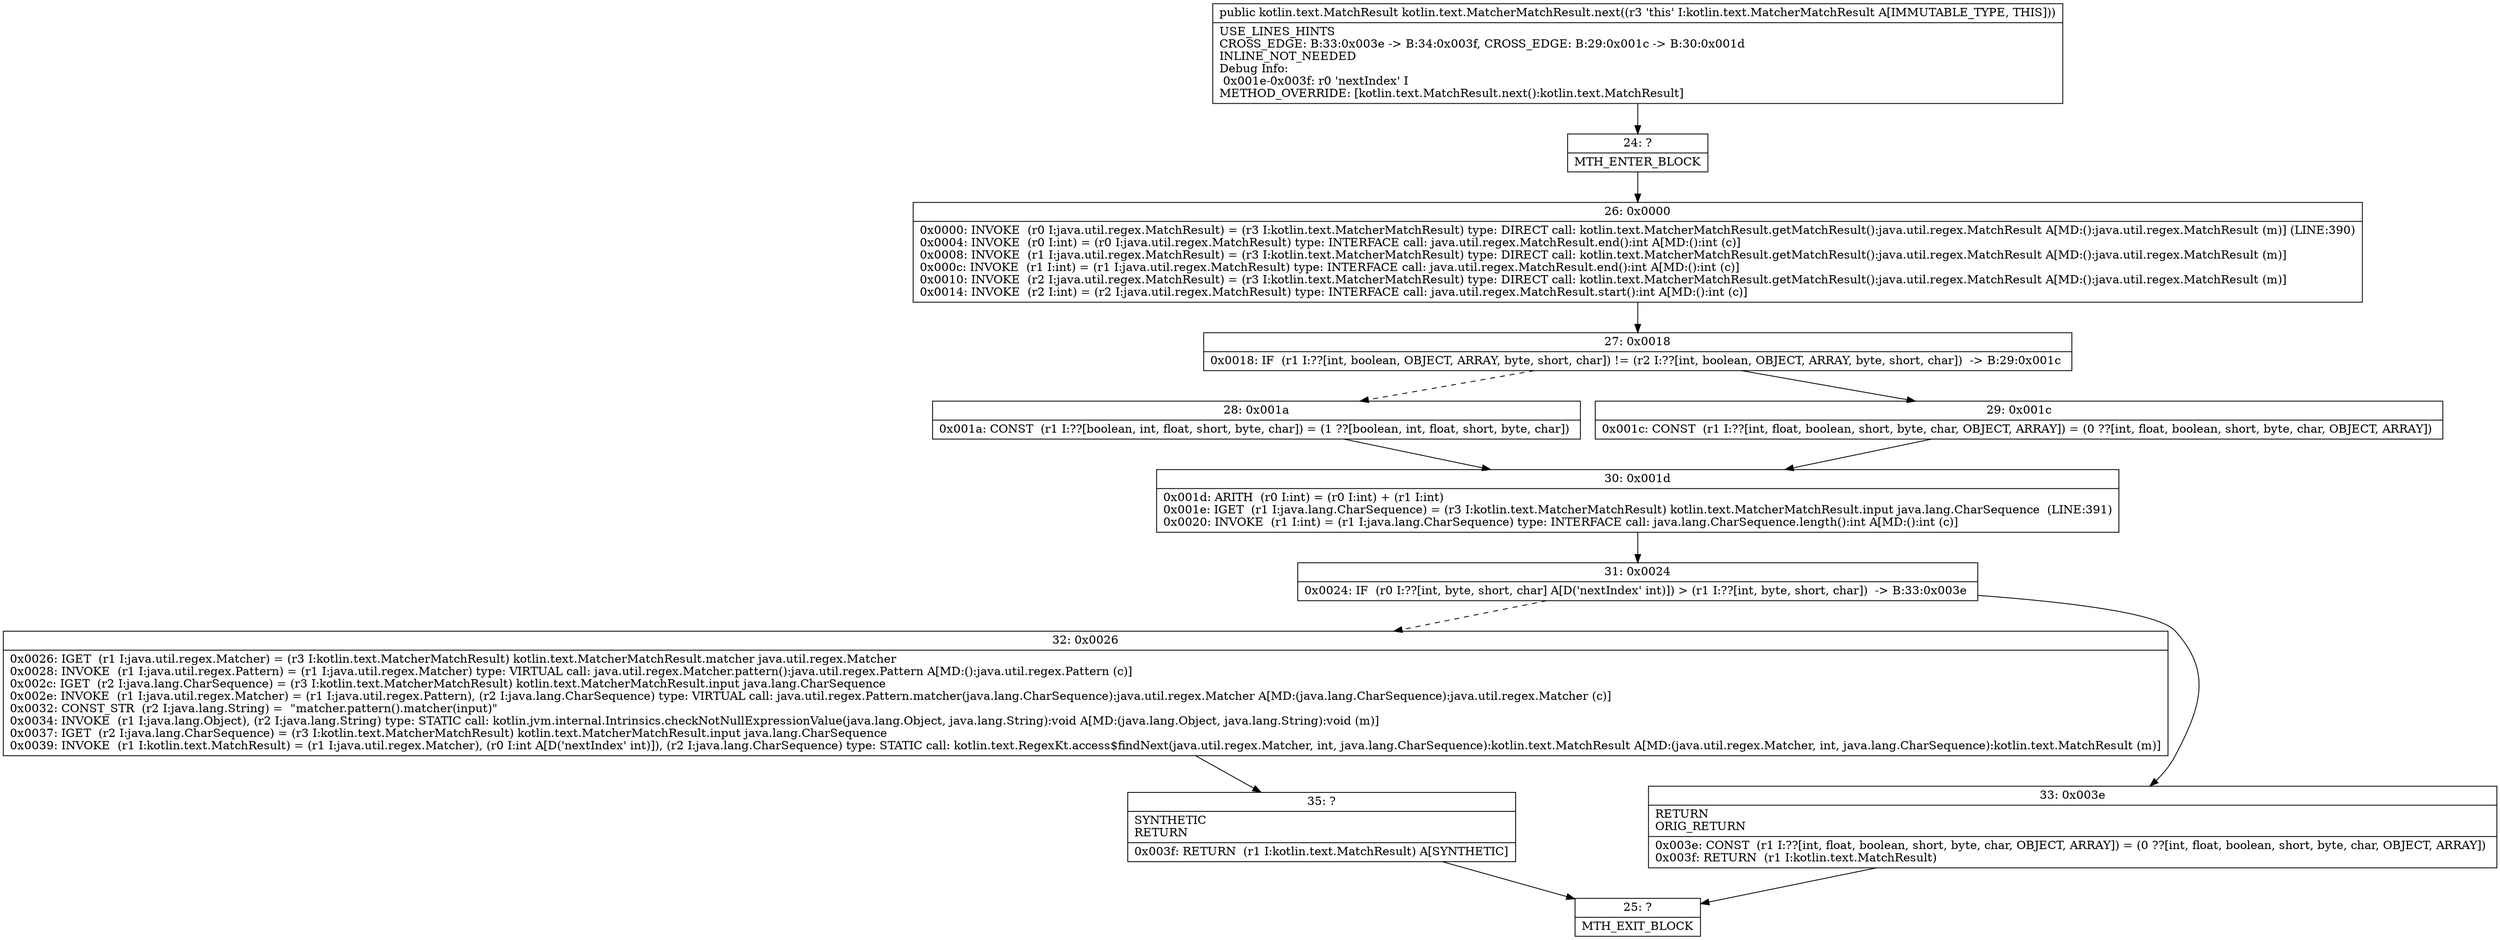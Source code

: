 digraph "CFG forkotlin.text.MatcherMatchResult.next()Lkotlin\/text\/MatchResult;" {
Node_24 [shape=record,label="{24\:\ ?|MTH_ENTER_BLOCK\l}"];
Node_26 [shape=record,label="{26\:\ 0x0000|0x0000: INVOKE  (r0 I:java.util.regex.MatchResult) = (r3 I:kotlin.text.MatcherMatchResult) type: DIRECT call: kotlin.text.MatcherMatchResult.getMatchResult():java.util.regex.MatchResult A[MD:():java.util.regex.MatchResult (m)] (LINE:390)\l0x0004: INVOKE  (r0 I:int) = (r0 I:java.util.regex.MatchResult) type: INTERFACE call: java.util.regex.MatchResult.end():int A[MD:():int (c)]\l0x0008: INVOKE  (r1 I:java.util.regex.MatchResult) = (r3 I:kotlin.text.MatcherMatchResult) type: DIRECT call: kotlin.text.MatcherMatchResult.getMatchResult():java.util.regex.MatchResult A[MD:():java.util.regex.MatchResult (m)]\l0x000c: INVOKE  (r1 I:int) = (r1 I:java.util.regex.MatchResult) type: INTERFACE call: java.util.regex.MatchResult.end():int A[MD:():int (c)]\l0x0010: INVOKE  (r2 I:java.util.regex.MatchResult) = (r3 I:kotlin.text.MatcherMatchResult) type: DIRECT call: kotlin.text.MatcherMatchResult.getMatchResult():java.util.regex.MatchResult A[MD:():java.util.regex.MatchResult (m)]\l0x0014: INVOKE  (r2 I:int) = (r2 I:java.util.regex.MatchResult) type: INTERFACE call: java.util.regex.MatchResult.start():int A[MD:():int (c)]\l}"];
Node_27 [shape=record,label="{27\:\ 0x0018|0x0018: IF  (r1 I:??[int, boolean, OBJECT, ARRAY, byte, short, char]) != (r2 I:??[int, boolean, OBJECT, ARRAY, byte, short, char])  \-\> B:29:0x001c \l}"];
Node_28 [shape=record,label="{28\:\ 0x001a|0x001a: CONST  (r1 I:??[boolean, int, float, short, byte, char]) = (1 ??[boolean, int, float, short, byte, char]) \l}"];
Node_30 [shape=record,label="{30\:\ 0x001d|0x001d: ARITH  (r0 I:int) = (r0 I:int) + (r1 I:int) \l0x001e: IGET  (r1 I:java.lang.CharSequence) = (r3 I:kotlin.text.MatcherMatchResult) kotlin.text.MatcherMatchResult.input java.lang.CharSequence  (LINE:391)\l0x0020: INVOKE  (r1 I:int) = (r1 I:java.lang.CharSequence) type: INTERFACE call: java.lang.CharSequence.length():int A[MD:():int (c)]\l}"];
Node_31 [shape=record,label="{31\:\ 0x0024|0x0024: IF  (r0 I:??[int, byte, short, char] A[D('nextIndex' int)]) \> (r1 I:??[int, byte, short, char])  \-\> B:33:0x003e \l}"];
Node_32 [shape=record,label="{32\:\ 0x0026|0x0026: IGET  (r1 I:java.util.regex.Matcher) = (r3 I:kotlin.text.MatcherMatchResult) kotlin.text.MatcherMatchResult.matcher java.util.regex.Matcher \l0x0028: INVOKE  (r1 I:java.util.regex.Pattern) = (r1 I:java.util.regex.Matcher) type: VIRTUAL call: java.util.regex.Matcher.pattern():java.util.regex.Pattern A[MD:():java.util.regex.Pattern (c)]\l0x002c: IGET  (r2 I:java.lang.CharSequence) = (r3 I:kotlin.text.MatcherMatchResult) kotlin.text.MatcherMatchResult.input java.lang.CharSequence \l0x002e: INVOKE  (r1 I:java.util.regex.Matcher) = (r1 I:java.util.regex.Pattern), (r2 I:java.lang.CharSequence) type: VIRTUAL call: java.util.regex.Pattern.matcher(java.lang.CharSequence):java.util.regex.Matcher A[MD:(java.lang.CharSequence):java.util.regex.Matcher (c)]\l0x0032: CONST_STR  (r2 I:java.lang.String) =  \"matcher.pattern().matcher(input)\" \l0x0034: INVOKE  (r1 I:java.lang.Object), (r2 I:java.lang.String) type: STATIC call: kotlin.jvm.internal.Intrinsics.checkNotNullExpressionValue(java.lang.Object, java.lang.String):void A[MD:(java.lang.Object, java.lang.String):void (m)]\l0x0037: IGET  (r2 I:java.lang.CharSequence) = (r3 I:kotlin.text.MatcherMatchResult) kotlin.text.MatcherMatchResult.input java.lang.CharSequence \l0x0039: INVOKE  (r1 I:kotlin.text.MatchResult) = (r1 I:java.util.regex.Matcher), (r0 I:int A[D('nextIndex' int)]), (r2 I:java.lang.CharSequence) type: STATIC call: kotlin.text.RegexKt.access$findNext(java.util.regex.Matcher, int, java.lang.CharSequence):kotlin.text.MatchResult A[MD:(java.util.regex.Matcher, int, java.lang.CharSequence):kotlin.text.MatchResult (m)]\l}"];
Node_35 [shape=record,label="{35\:\ ?|SYNTHETIC\lRETURN\l|0x003f: RETURN  (r1 I:kotlin.text.MatchResult) A[SYNTHETIC]\l}"];
Node_25 [shape=record,label="{25\:\ ?|MTH_EXIT_BLOCK\l}"];
Node_33 [shape=record,label="{33\:\ 0x003e|RETURN\lORIG_RETURN\l|0x003e: CONST  (r1 I:??[int, float, boolean, short, byte, char, OBJECT, ARRAY]) = (0 ??[int, float, boolean, short, byte, char, OBJECT, ARRAY]) \l0x003f: RETURN  (r1 I:kotlin.text.MatchResult) \l}"];
Node_29 [shape=record,label="{29\:\ 0x001c|0x001c: CONST  (r1 I:??[int, float, boolean, short, byte, char, OBJECT, ARRAY]) = (0 ??[int, float, boolean, short, byte, char, OBJECT, ARRAY]) \l}"];
MethodNode[shape=record,label="{public kotlin.text.MatchResult kotlin.text.MatcherMatchResult.next((r3 'this' I:kotlin.text.MatcherMatchResult A[IMMUTABLE_TYPE, THIS]))  | USE_LINES_HINTS\lCROSS_EDGE: B:33:0x003e \-\> B:34:0x003f, CROSS_EDGE: B:29:0x001c \-\> B:30:0x001d\lINLINE_NOT_NEEDED\lDebug Info:\l  0x001e\-0x003f: r0 'nextIndex' I\lMETHOD_OVERRIDE: [kotlin.text.MatchResult.next():kotlin.text.MatchResult]\l}"];
MethodNode -> Node_24;Node_24 -> Node_26;
Node_26 -> Node_27;
Node_27 -> Node_28[style=dashed];
Node_27 -> Node_29;
Node_28 -> Node_30;
Node_30 -> Node_31;
Node_31 -> Node_32[style=dashed];
Node_31 -> Node_33;
Node_32 -> Node_35;
Node_35 -> Node_25;
Node_33 -> Node_25;
Node_29 -> Node_30;
}

